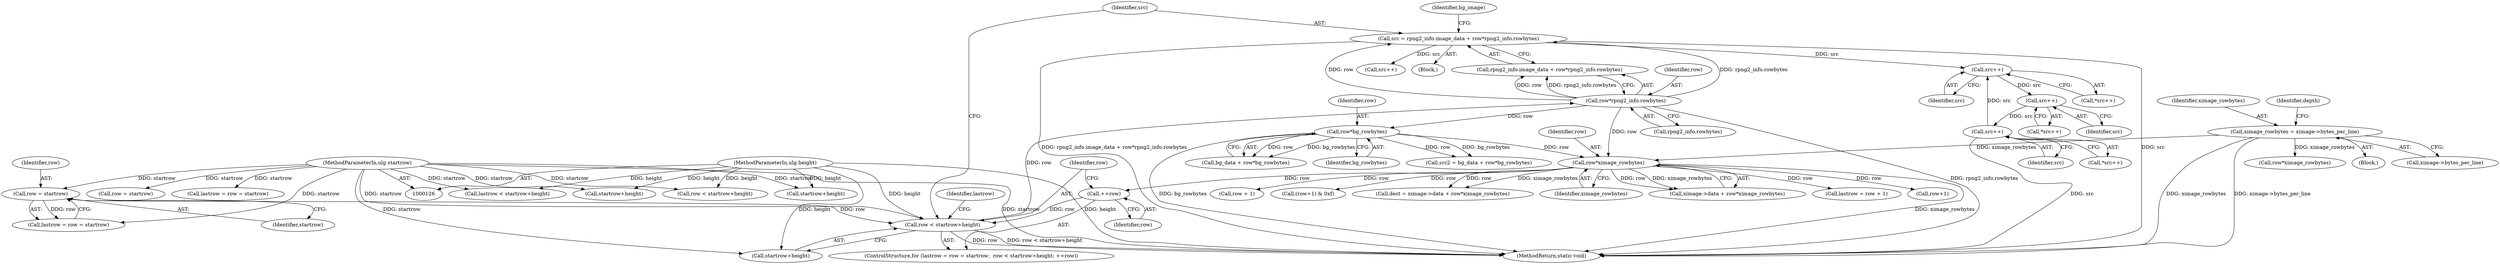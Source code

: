 digraph "0_Android_9d4853418ab2f754c2b63e091c29c5529b8b86ca_9@pointer" {
"1000256" [label="(Call,src++)"];
"1000205" [label="(Call,src = rpng2_info.image_data + row*rpng2_info.rowbytes)"];
"1000211" [label="(Call,row*rpng2_info.rowbytes)"];
"1000197" [label="(Call,row < startrow+height)"];
"1000194" [label="(Call,row = startrow)"];
"1000128" [label="(MethodParameterIn,ulg startrow)"];
"1000202" [label="(Call,++row)"];
"1000231" [label="(Call,row*ximage_rowbytes)"];
"1000222" [label="(Call,row*bg_rowbytes)"];
"1000168" [label="(Call,ximage_rowbytes = ximage->bytes_per_line)"];
"1000130" [label="(MethodParameterIn,ulg height)"];
"1000266" [label="(Call,src++)"];
"1000261" [label="(Call,src++)"];
"1000256" [label="(Call,src++)"];
"1000224" [label="(Identifier,bg_rowbytes)"];
"1000600" [label="(Call,row < startrow+height)"];
"1000554" [label="(Call,(row+1) & 0xf)"];
"1000131" [label="(Block,)"];
"1000602" [label="(Call,startrow+height)"];
"1000197" [label="(Call,row < startrow+height)"];
"1000218" [label="(Call,src2 = bg_data + row*bg_rowbytes)"];
"1000232" [label="(Identifier,row)"];
"1000222" [label="(Call,row*bg_rowbytes)"];
"1000213" [label="(Call,rpng2_info.rowbytes)"];
"1000261" [label="(Call,src++)"];
"1000256" [label="(Call,src++)"];
"1000191" [label="(ControlStructure,for (lastrow = row = startrow;  row < startrow+height; ++row))"];
"1000225" [label="(Call,dest = ximage->data + row*ximage_rowbytes)"];
"1000223" [label="(Identifier,row)"];
"1000267" [label="(Identifier,src)"];
"1000233" [label="(Identifier,ximage_rowbytes)"];
"1000227" [label="(Call,ximage->data + row*ximage_rowbytes)"];
"1000207" [label="(Call,rpng2_info.image_data + row*rpng2_info.rowbytes)"];
"1000206" [label="(Identifier,src)"];
"1000378" [label="(Call,src++)"];
"1000597" [label="(Call,row = startrow)"];
"1000265" [label="(Call,*src++)"];
"1000255" [label="(Call,*src++)"];
"1000169" [label="(Identifier,ximage_rowbytes)"];
"1000204" [label="(Block,)"];
"1000205" [label="(Call,src = rpng2_info.image_data + row*rpng2_info.rowbytes)"];
"1000199" [label="(Call,startrow+height)"];
"1000202" [label="(Call,++row)"];
"1000939" [label="(Call,lastrow < startrow+height)"];
"1000941" [label="(Call,startrow+height)"];
"1000580" [label="(Call,lastrow = row + 1)"];
"1000130" [label="(MethodParameterIn,ulg height)"];
"1000176" [label="(Identifier,depth)"];
"1000555" [label="(Call,row+1)"];
"1000260" [label="(Call,*src++)"];
"1000974" [label="(MethodReturn,static void)"];
"1000203" [label="(Identifier,row)"];
"1000170" [label="(Call,ximage->bytes_per_line)"];
"1000266" [label="(Call,src++)"];
"1000595" [label="(Call,lastrow = row = startrow)"];
"1000211" [label="(Call,row*rpng2_info.rowbytes)"];
"1000940" [label="(Identifier,lastrow)"];
"1000220" [label="(Call,bg_data + row*bg_rowbytes)"];
"1000196" [label="(Identifier,startrow)"];
"1000212" [label="(Identifier,row)"];
"1000192" [label="(Call,lastrow = row = startrow)"];
"1000582" [label="(Call,row + 1)"];
"1000262" [label="(Identifier,src)"];
"1000168" [label="(Call,ximage_rowbytes = ximage->bytes_per_line)"];
"1000195" [label="(Identifier,row)"];
"1000217" [label="(Identifier,bg_image)"];
"1000257" [label="(Identifier,src)"];
"1000198" [label="(Identifier,row)"];
"1000231" [label="(Call,row*ximage_rowbytes)"];
"1000194" [label="(Call,row = startrow)"];
"1000630" [label="(Call,row*ximage_rowbytes)"];
"1000128" [label="(MethodParameterIn,ulg startrow)"];
"1000256" -> "1000255"  [label="AST: "];
"1000256" -> "1000257"  [label="CFG: "];
"1000257" -> "1000256"  [label="AST: "];
"1000255" -> "1000256"  [label="CFG: "];
"1000205" -> "1000256"  [label="DDG: src"];
"1000266" -> "1000256"  [label="DDG: src"];
"1000256" -> "1000261"  [label="DDG: src"];
"1000205" -> "1000204"  [label="AST: "];
"1000205" -> "1000207"  [label="CFG: "];
"1000206" -> "1000205"  [label="AST: "];
"1000207" -> "1000205"  [label="AST: "];
"1000217" -> "1000205"  [label="CFG: "];
"1000205" -> "1000974"  [label="DDG: src"];
"1000205" -> "1000974"  [label="DDG: rpng2_info.image_data + row*rpng2_info.rowbytes"];
"1000211" -> "1000205"  [label="DDG: row"];
"1000211" -> "1000205"  [label="DDG: rpng2_info.rowbytes"];
"1000205" -> "1000378"  [label="DDG: src"];
"1000211" -> "1000207"  [label="AST: "];
"1000211" -> "1000213"  [label="CFG: "];
"1000212" -> "1000211"  [label="AST: "];
"1000213" -> "1000211"  [label="AST: "];
"1000207" -> "1000211"  [label="CFG: "];
"1000211" -> "1000974"  [label="DDG: rpng2_info.rowbytes"];
"1000211" -> "1000207"  [label="DDG: row"];
"1000211" -> "1000207"  [label="DDG: rpng2_info.rowbytes"];
"1000197" -> "1000211"  [label="DDG: row"];
"1000211" -> "1000222"  [label="DDG: row"];
"1000211" -> "1000231"  [label="DDG: row"];
"1000197" -> "1000191"  [label="AST: "];
"1000197" -> "1000199"  [label="CFG: "];
"1000198" -> "1000197"  [label="AST: "];
"1000199" -> "1000197"  [label="AST: "];
"1000206" -> "1000197"  [label="CFG: "];
"1000940" -> "1000197"  [label="CFG: "];
"1000197" -> "1000974"  [label="DDG: row < startrow+height"];
"1000197" -> "1000974"  [label="DDG: row"];
"1000194" -> "1000197"  [label="DDG: row"];
"1000202" -> "1000197"  [label="DDG: row"];
"1000128" -> "1000197"  [label="DDG: startrow"];
"1000130" -> "1000197"  [label="DDG: height"];
"1000194" -> "1000192"  [label="AST: "];
"1000194" -> "1000196"  [label="CFG: "];
"1000195" -> "1000194"  [label="AST: "];
"1000196" -> "1000194"  [label="AST: "];
"1000192" -> "1000194"  [label="CFG: "];
"1000194" -> "1000192"  [label="DDG: row"];
"1000128" -> "1000194"  [label="DDG: startrow"];
"1000128" -> "1000126"  [label="AST: "];
"1000128" -> "1000974"  [label="DDG: startrow"];
"1000128" -> "1000192"  [label="DDG: startrow"];
"1000128" -> "1000199"  [label="DDG: startrow"];
"1000128" -> "1000595"  [label="DDG: startrow"];
"1000128" -> "1000597"  [label="DDG: startrow"];
"1000128" -> "1000600"  [label="DDG: startrow"];
"1000128" -> "1000602"  [label="DDG: startrow"];
"1000128" -> "1000939"  [label="DDG: startrow"];
"1000128" -> "1000941"  [label="DDG: startrow"];
"1000202" -> "1000191"  [label="AST: "];
"1000202" -> "1000203"  [label="CFG: "];
"1000203" -> "1000202"  [label="AST: "];
"1000198" -> "1000202"  [label="CFG: "];
"1000231" -> "1000202"  [label="DDG: row"];
"1000231" -> "1000227"  [label="AST: "];
"1000231" -> "1000233"  [label="CFG: "];
"1000232" -> "1000231"  [label="AST: "];
"1000233" -> "1000231"  [label="AST: "];
"1000227" -> "1000231"  [label="CFG: "];
"1000231" -> "1000974"  [label="DDG: ximage_rowbytes"];
"1000231" -> "1000225"  [label="DDG: row"];
"1000231" -> "1000225"  [label="DDG: ximage_rowbytes"];
"1000231" -> "1000227"  [label="DDG: row"];
"1000231" -> "1000227"  [label="DDG: ximage_rowbytes"];
"1000222" -> "1000231"  [label="DDG: row"];
"1000168" -> "1000231"  [label="DDG: ximage_rowbytes"];
"1000231" -> "1000554"  [label="DDG: row"];
"1000231" -> "1000555"  [label="DDG: row"];
"1000231" -> "1000580"  [label="DDG: row"];
"1000231" -> "1000582"  [label="DDG: row"];
"1000222" -> "1000220"  [label="AST: "];
"1000222" -> "1000224"  [label="CFG: "];
"1000223" -> "1000222"  [label="AST: "];
"1000224" -> "1000222"  [label="AST: "];
"1000220" -> "1000222"  [label="CFG: "];
"1000222" -> "1000974"  [label="DDG: bg_rowbytes"];
"1000222" -> "1000218"  [label="DDG: row"];
"1000222" -> "1000218"  [label="DDG: bg_rowbytes"];
"1000222" -> "1000220"  [label="DDG: row"];
"1000222" -> "1000220"  [label="DDG: bg_rowbytes"];
"1000168" -> "1000131"  [label="AST: "];
"1000168" -> "1000170"  [label="CFG: "];
"1000169" -> "1000168"  [label="AST: "];
"1000170" -> "1000168"  [label="AST: "];
"1000176" -> "1000168"  [label="CFG: "];
"1000168" -> "1000974"  [label="DDG: ximage_rowbytes"];
"1000168" -> "1000974"  [label="DDG: ximage->bytes_per_line"];
"1000168" -> "1000630"  [label="DDG: ximage_rowbytes"];
"1000130" -> "1000126"  [label="AST: "];
"1000130" -> "1000974"  [label="DDG: height"];
"1000130" -> "1000199"  [label="DDG: height"];
"1000130" -> "1000600"  [label="DDG: height"];
"1000130" -> "1000602"  [label="DDG: height"];
"1000130" -> "1000939"  [label="DDG: height"];
"1000130" -> "1000941"  [label="DDG: height"];
"1000266" -> "1000265"  [label="AST: "];
"1000266" -> "1000267"  [label="CFG: "];
"1000267" -> "1000266"  [label="AST: "];
"1000265" -> "1000266"  [label="CFG: "];
"1000266" -> "1000974"  [label="DDG: src"];
"1000261" -> "1000266"  [label="DDG: src"];
"1000261" -> "1000260"  [label="AST: "];
"1000261" -> "1000262"  [label="CFG: "];
"1000262" -> "1000261"  [label="AST: "];
"1000260" -> "1000261"  [label="CFG: "];
}
